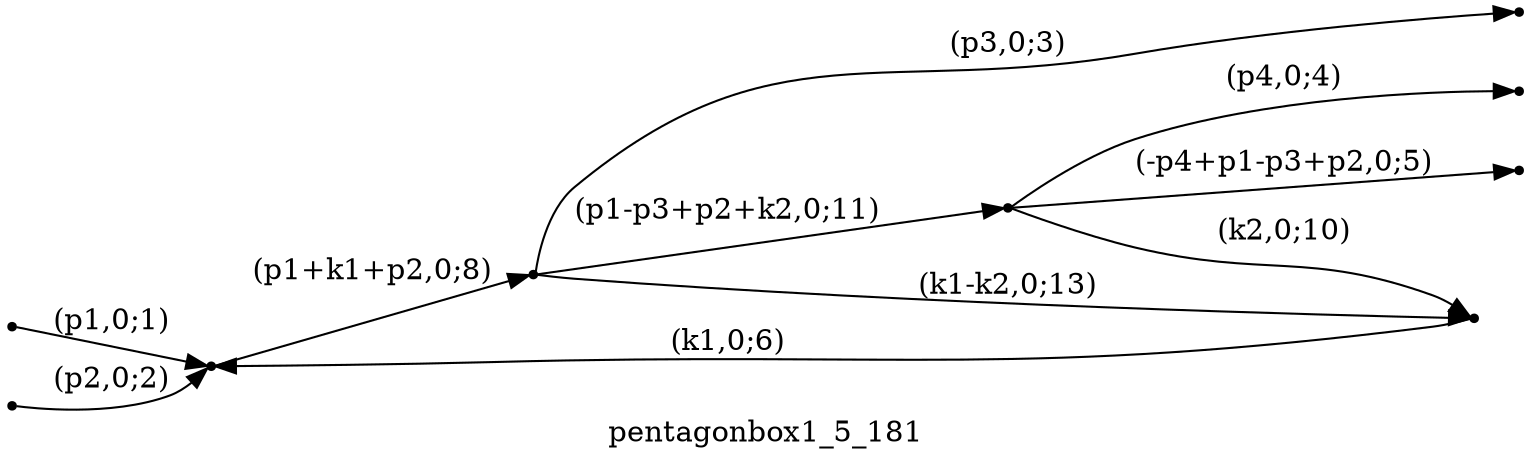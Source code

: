 digraph pentagonbox1_5_181 {
  label="pentagonbox1_5_181";
  rankdir="LR";
  subgraph edges {
    -1 -> 2 [label="(p1,0;1)"];
    -2 -> 2 [label="(p2,0;2)"];
    4 -> -3 [label="(p3,0;3)"];
    1 -> -4 [label="(p4,0;4)"];
    1 -> -5 [label="(-p4+p1-p3+p2,0;5)"];
    3 -> 2 [label="(k1,0;6)"];
    2 -> 4 [label="(p1+k1+p2,0;8)"];
    1 -> 3 [label="(k2,0;10)"];
    4 -> 1 [label="(p1-p3+p2+k2,0;11)"];
    4 -> 3 [label="(k1-k2,0;13)"];
  }
  subgraph incoming { rank="source"; -1; -2; }
  subgraph outgoing { rank="sink"; -3; -4; -5; }
-5 [shape=point];
-4 [shape=point];
-3 [shape=point];
-2 [shape=point];
-1 [shape=point];
1 [shape=point];
2 [shape=point];
3 [shape=point];
4 [shape=point];
}

